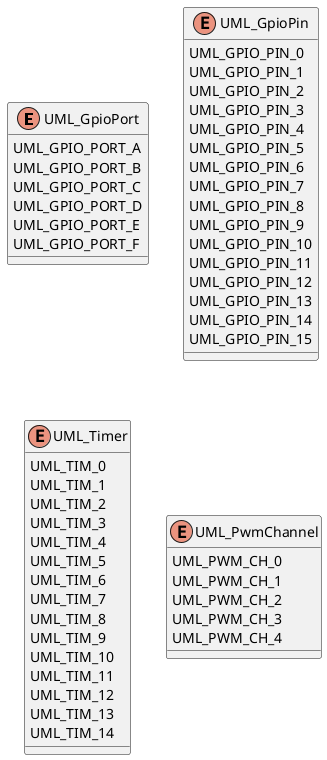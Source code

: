 

@startuml


	enum "UML_GpioPort" as Target_UML_GpioPort {
		UML_GPIO_PORT_A
		UML_GPIO_PORT_B
		UML_GPIO_PORT_C
		UML_GPIO_PORT_D
		UML_GPIO_PORT_E
		UML_GPIO_PORT_F
	}
	enum "UML_GpioPin" as Target_UML_GpioPin {
		UML_GPIO_PIN_0
		UML_GPIO_PIN_1
		UML_GPIO_PIN_2
		UML_GPIO_PIN_3
		UML_GPIO_PIN_4
		UML_GPIO_PIN_5
		UML_GPIO_PIN_6
		UML_GPIO_PIN_7
		UML_GPIO_PIN_8
		UML_GPIO_PIN_9
		UML_GPIO_PIN_10
		UML_GPIO_PIN_11
		UML_GPIO_PIN_12
		UML_GPIO_PIN_13
		UML_GPIO_PIN_14
		UML_GPIO_PIN_15
	}
	enum "UML_Timer" as Target_UML_Timer {
		UML_TIM_0
		UML_TIM_1
		UML_TIM_2
		UML_TIM_3
		UML_TIM_4
		UML_TIM_5
		UML_TIM_6
		UML_TIM_7
		UML_TIM_8
		UML_TIM_9
		UML_TIM_10
		UML_TIM_11
		UML_TIM_12
		UML_TIM_13
		UML_TIM_14
	}
	enum "UML_PwmChannel" as Target_UML_PwmChannel {
		UML_PWM_CH_0
		UML_PWM_CH_1
		UML_PWM_CH_2
		UML_PWM_CH_3
		UML_PWM_CH_4
	}
@enduml
